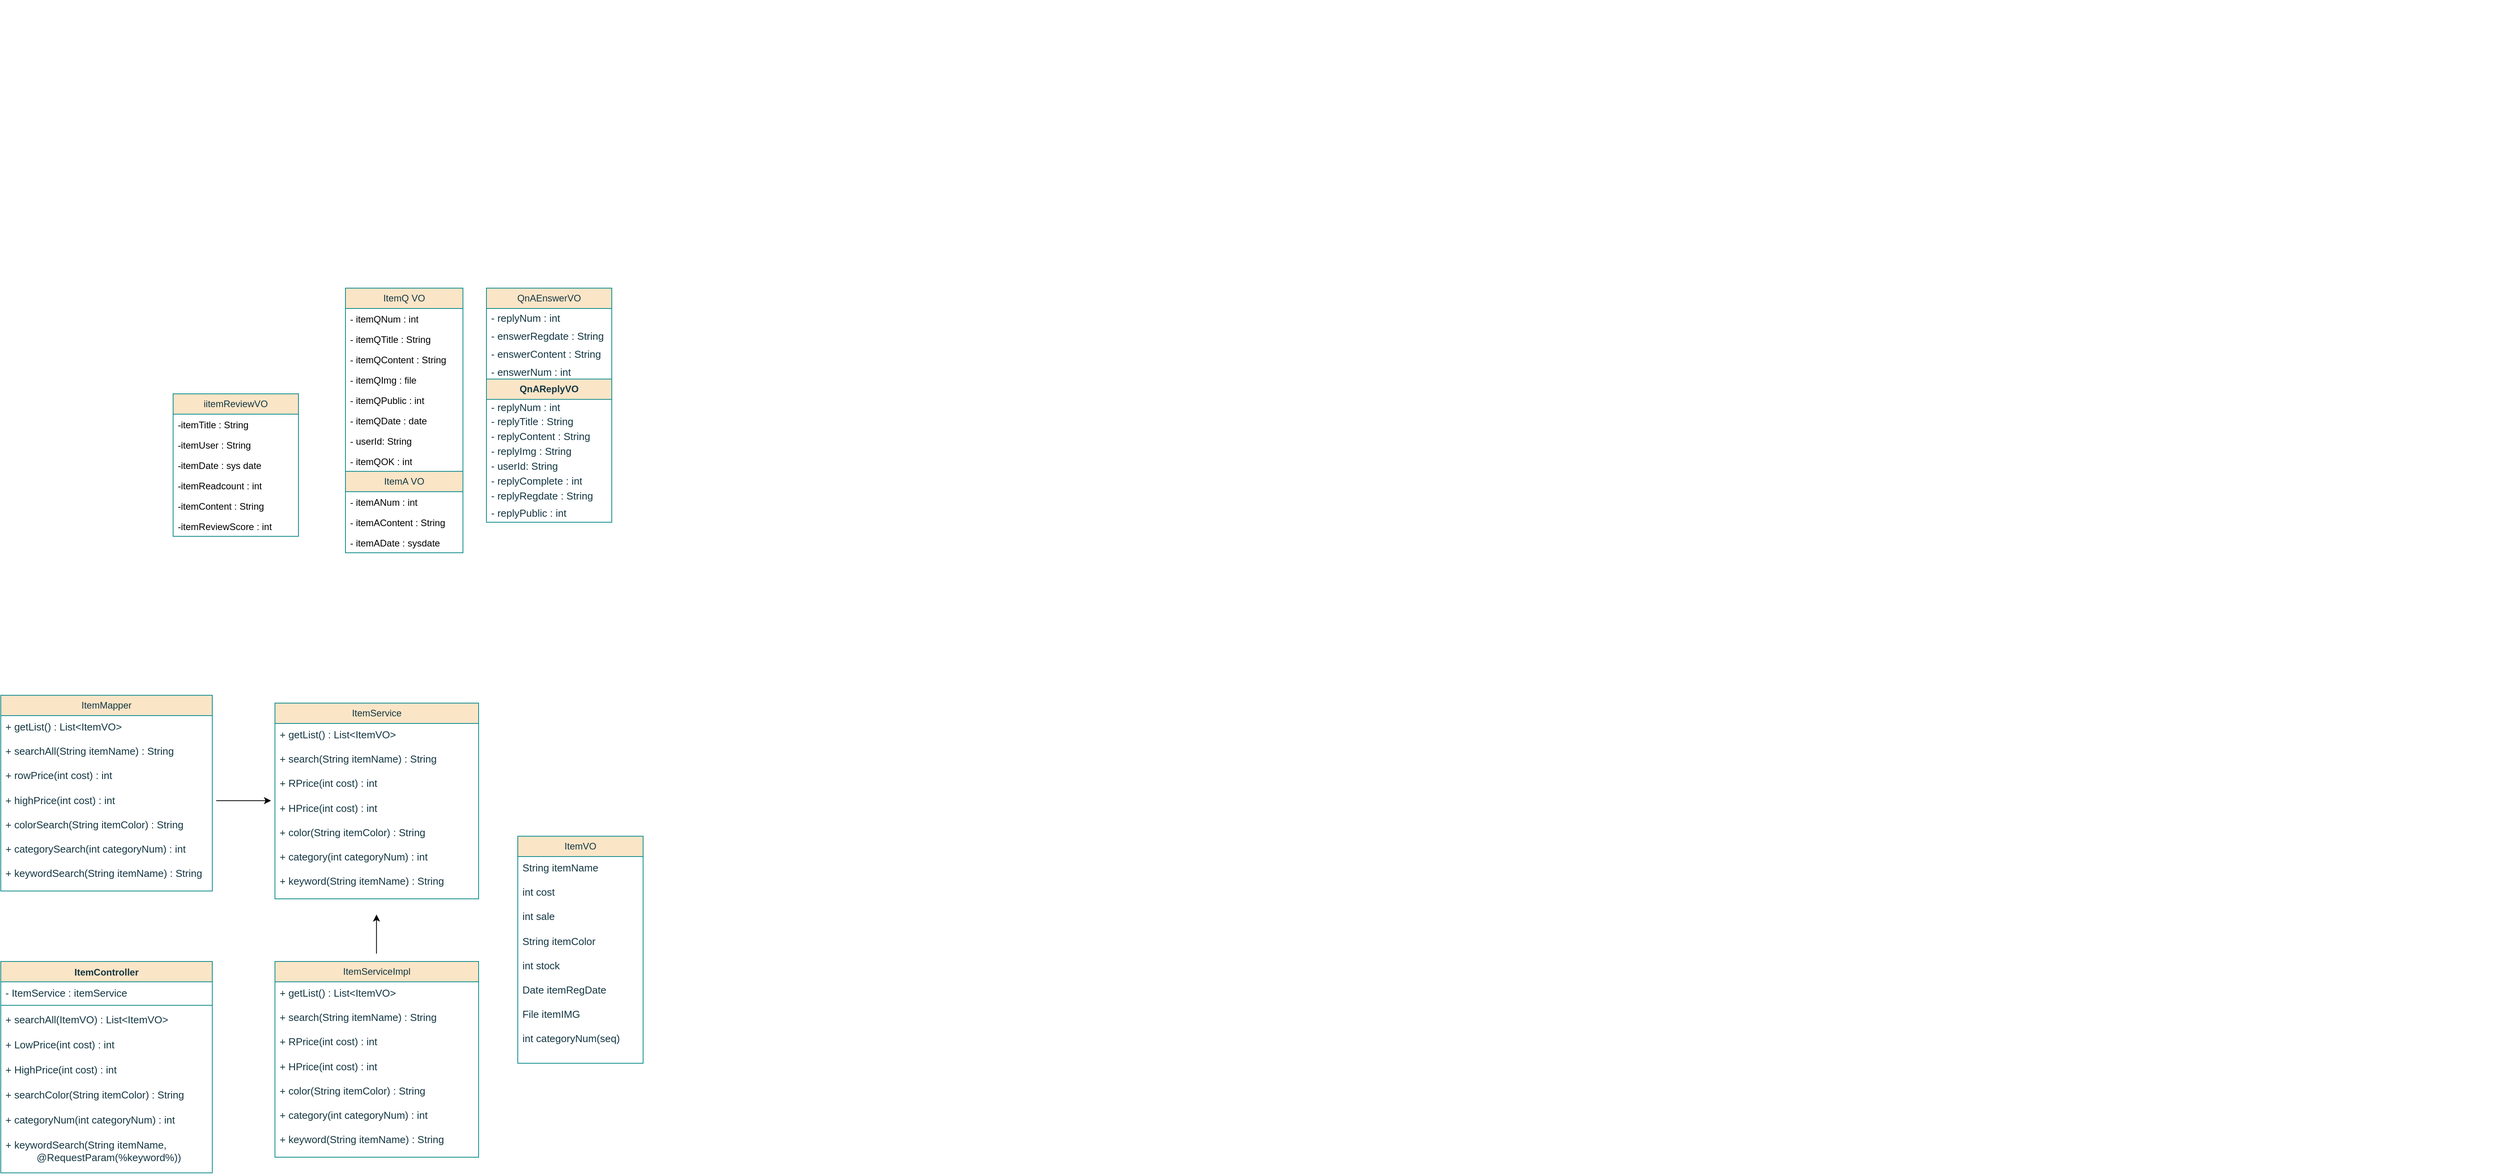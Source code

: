 <mxfile version="22.1.3" type="device">
  <diagram id="C5RBs43oDa-KdzZeNtuy" name="Page-1">
    <mxGraphModel dx="4003" dy="718" grid="1" gridSize="10" guides="1" tooltips="1" connect="1" arrows="0" fold="1" page="1" pageScale="1" pageWidth="827" pageHeight="1169" math="0" shadow="0">
      <root>
        <mxCell id="WIyWlLk6GJQsqaUBKTNV-0" />
        <mxCell id="WIyWlLk6GJQsqaUBKTNV-1" parent="WIyWlLk6GJQsqaUBKTNV-0" />
        <mxCell id="8c6NRnhZIq1jhhxibYP8-184" value="ItemVO" style="swimlane;fontStyle=0;childLayout=stackLayout;horizontal=1;startSize=26;fillColor=#FAE5C7;horizontalStack=0;resizeParent=1;resizeParentMax=0;resizeLast=0;collapsible=1;marginBottom=0;whiteSpace=wrap;html=1;labelBackgroundColor=none;strokeColor=#0F8B8D;fontColor=#143642;" parent="WIyWlLk6GJQsqaUBKTNV-1" vertex="1">
          <mxGeometry x="-1780" y="1420" width="160" height="290" as="geometry" />
        </mxCell>
        <mxCell id="8c6NRnhZIq1jhhxibYP8-185" value="String itemName&lt;br style=&quot;font-size: 13px;&quot;&gt;&lt;br style=&quot;font-size: 13px;&quot;&gt;int cost&lt;br style=&quot;font-size: 13px;&quot;&gt;&lt;br style=&quot;font-size: 13px;&quot;&gt;int sale&lt;br style=&quot;font-size: 13px;&quot;&gt;&lt;br style=&quot;font-size: 13px;&quot;&gt;String itemColor&lt;br style=&quot;font-size: 13px;&quot;&gt;&lt;br style=&quot;font-size: 13px;&quot;&gt;int stock&lt;br style=&quot;font-size: 13px;&quot;&gt;&lt;br style=&quot;font-size: 13px;&quot;&gt;Date itemRegDate&lt;br style=&quot;font-size: 13px;&quot;&gt;&lt;br style=&quot;font-size: 13px;&quot;&gt;File itemIMG&lt;br style=&quot;font-size: 13px;&quot;&gt;&lt;br style=&quot;font-size: 13px;&quot;&gt;int categoryNum(seq)" style="text;strokeColor=none;fillColor=none;align=left;verticalAlign=top;spacingLeft=4;spacingRight=4;overflow=hidden;rotatable=0;points=[[0,0.5],[1,0.5]];portConstraint=eastwest;whiteSpace=wrap;html=1;fontSize=13;labelBackgroundColor=none;fontColor=#143642;" parent="8c6NRnhZIq1jhhxibYP8-184" vertex="1">
          <mxGeometry y="26" width="160" height="264" as="geometry" />
        </mxCell>
        <mxCell id="8c6NRnhZIq1jhhxibYP8-151" value="QnAEnswerVO" style="swimlane;childLayout=stackLayout;horizontal=1;startSize=26;fillColor=#FAE5C7;horizontalStack=0;resizeParent=1;resizeParentMax=0;resizeLast=0;collapsible=1;marginBottom=0;whiteSpace=wrap;html=1;container=0;verticalAlign=middle;strokeOpacity=100;labelBackgroundColor=none;strokeColor=#0F8B8D;fontColor=#143642;fontStyle=0;" parent="WIyWlLk6GJQsqaUBKTNV-1" vertex="1">
          <mxGeometry x="-1820" y="720" width="160" height="118.308" as="geometry" />
        </mxCell>
        <mxCell id="8c6NRnhZIq1jhhxibYP8-152" value="- replyNum : int" style="text;strokeColor=none;fillColor=none;align=left;verticalAlign=middle;spacingLeft=4;spacingRight=4;overflow=hidden;rotatable=0;points=[[0,0.5],[1,0.5]];portConstraint=eastwest;whiteSpace=wrap;html=1;container=0;strokeOpacity=100;allowArrows=1;fontSize=13;labelBackgroundColor=none;fontColor=#143642;" parent="8c6NRnhZIq1jhhxibYP8-151" vertex="1">
          <mxGeometry y="26" width="160" height="23.077" as="geometry" />
        </mxCell>
        <mxCell id="8c6NRnhZIq1jhhxibYP8-155" value="- enswerRegdate : String" style="text;strokeColor=none;fillColor=none;align=left;verticalAlign=middle;spacingLeft=4;spacingRight=4;overflow=hidden;rotatable=0;points=[[0,0.5],[1,0.5]];portConstraint=eastwest;whiteSpace=wrap;html=1;container=0;strokeOpacity=100;allowArrows=1;fontSize=13;labelBackgroundColor=none;fontColor=#143642;" parent="8c6NRnhZIq1jhhxibYP8-151" vertex="1">
          <mxGeometry y="49.077" width="160" height="23.077" as="geometry" />
        </mxCell>
        <mxCell id="8c6NRnhZIq1jhhxibYP8-154" value="- enswerContent : String" style="text;strokeColor=none;fillColor=none;align=left;verticalAlign=middle;spacingLeft=4;spacingRight=4;overflow=hidden;rotatable=0;points=[[0,0.5],[1,0.5]];portConstraint=eastwest;whiteSpace=wrap;html=1;container=0;strokeOpacity=100;allowArrows=1;fontSize=13;labelBackgroundColor=none;fontColor=#143642;" parent="8c6NRnhZIq1jhhxibYP8-151" vertex="1">
          <mxGeometry y="72.154" width="160" height="23.077" as="geometry" />
        </mxCell>
        <mxCell id="8c6NRnhZIq1jhhxibYP8-153" value="- enswerNum : int" style="text;strokeColor=none;fillColor=none;align=left;verticalAlign=middle;spacingLeft=4;spacingRight=4;overflow=hidden;rotatable=0;points=[[0,0.5],[1,0.5]];portConstraint=eastwest;whiteSpace=wrap;html=1;container=0;strokeOpacity=100;allowArrows=1;fontSize=13;labelBackgroundColor=none;fontColor=#143642;" parent="8c6NRnhZIq1jhhxibYP8-151" vertex="1">
          <mxGeometry y="95.231" width="160" height="23.077" as="geometry" />
        </mxCell>
        <mxCell id="8c6NRnhZIq1jhhxibYP8-149" value="QnAReplyVO" style="swimlane;childLayout=stackLayout;horizontal=1;startSize=26;fillColor=#FAE5C7;horizontalStack=0;resizeParent=1;resizeParentMax=0;resizeLast=0;collapsible=1;marginBottom=0;whiteSpace=wrap;html=1;container=0;verticalAlign=middle;strokeOpacity=100;labelBackgroundColor=none;strokeColor=#0F8B8D;fontColor=#143642;" parent="WIyWlLk6GJQsqaUBKTNV-1" vertex="1">
          <mxGeometry x="-1820" y="836.12" width="160" height="182.88" as="geometry" />
        </mxCell>
        <mxCell id="8c6NRnhZIq1jhhxibYP8-156" value="- replyNum : int" style="text;strokeColor=none;fillColor=none;align=left;verticalAlign=middle;spacingLeft=4;spacingRight=4;overflow=hidden;rotatable=0;points=[[0,0.5],[1,0.5]];portConstraint=eastwest;whiteSpace=wrap;html=1;container=0;strokeOpacity=100;fontSize=13;labelBackgroundColor=none;fontColor=#143642;" parent="8c6NRnhZIq1jhhxibYP8-149" vertex="1">
          <mxGeometry y="26" width="160" height="18.84" as="geometry" />
        </mxCell>
        <mxCell id="8c6NRnhZIq1jhhxibYP8-157" value="- replyTitle : String" style="text;strokeColor=none;fillColor=none;align=left;verticalAlign=middle;spacingLeft=4;spacingRight=4;overflow=hidden;rotatable=0;points=[[0,0.5],[1,0.5]];portConstraint=eastwest;whiteSpace=wrap;html=1;container=0;strokeOpacity=100;fontSize=13;labelBackgroundColor=none;fontColor=#143642;" parent="8c6NRnhZIq1jhhxibYP8-149" vertex="1">
          <mxGeometry y="44.84" width="160" height="18.84" as="geometry" />
        </mxCell>
        <mxCell id="8c6NRnhZIq1jhhxibYP8-158" value="- replyContent : String" style="text;strokeColor=none;fillColor=none;align=left;verticalAlign=middle;spacingLeft=4;spacingRight=4;overflow=hidden;rotatable=0;points=[[0,0.5],[1,0.5]];portConstraint=eastwest;whiteSpace=wrap;html=1;container=0;strokeOpacity=100;fontSize=13;labelBackgroundColor=none;fontColor=#143642;" parent="8c6NRnhZIq1jhhxibYP8-149" vertex="1">
          <mxGeometry y="63.68" width="160" height="18.84" as="geometry" />
        </mxCell>
        <mxCell id="8c6NRnhZIq1jhhxibYP8-159" value="- replyImg : String" style="text;strokeColor=none;fillColor=none;align=left;verticalAlign=middle;spacingLeft=4;spacingRight=4;overflow=hidden;rotatable=0;points=[[0,0.5],[1,0.5]];portConstraint=eastwest;whiteSpace=wrap;html=1;container=0;strokeOpacity=100;fontSize=13;labelBackgroundColor=none;fontColor=#143642;" parent="8c6NRnhZIq1jhhxibYP8-149" vertex="1">
          <mxGeometry y="82.52" width="160" height="18.84" as="geometry" />
        </mxCell>
        <mxCell id="8c6NRnhZIq1jhhxibYP8-163" value="- userId: String" style="text;strokeColor=none;fillColor=none;align=left;verticalAlign=middle;spacingLeft=4;spacingRight=4;overflow=hidden;rotatable=0;points=[[0,0.5],[1,0.5]];portConstraint=eastwest;whiteSpace=wrap;html=1;container=0;strokeOpacity=100;fontSize=13;labelBackgroundColor=none;fontColor=#143642;" parent="8c6NRnhZIq1jhhxibYP8-149" vertex="1">
          <mxGeometry y="101.36" width="160" height="18.84" as="geometry" />
        </mxCell>
        <mxCell id="8c6NRnhZIq1jhhxibYP8-162" value="- replyComplete : int" style="text;strokeColor=none;fillColor=none;align=left;verticalAlign=middle;spacingLeft=4;spacingRight=4;overflow=hidden;rotatable=0;points=[[0,0.5],[1,0.5]];portConstraint=eastwest;whiteSpace=wrap;html=1;container=0;strokeOpacity=100;fontSize=13;labelBackgroundColor=none;fontColor=#143642;" parent="8c6NRnhZIq1jhhxibYP8-149" vertex="1">
          <mxGeometry y="120.2" width="160" height="18.84" as="geometry" />
        </mxCell>
        <mxCell id="8c6NRnhZIq1jhhxibYP8-161" value="- replyRegdate : String" style="text;strokeColor=none;fillColor=none;align=left;verticalAlign=middle;spacingLeft=4;spacingRight=4;overflow=hidden;rotatable=0;points=[[0,0.5],[1,0.5]];portConstraint=eastwest;whiteSpace=wrap;html=1;container=0;strokeOpacity=100;fontSize=13;labelBackgroundColor=none;fontColor=#143642;" parent="8c6NRnhZIq1jhhxibYP8-149" vertex="1">
          <mxGeometry y="139.04" width="160" height="18.84" as="geometry" />
        </mxCell>
        <mxCell id="8c6NRnhZIq1jhhxibYP8-160" value="- replyPublic : int" style="text;strokeColor=none;fillColor=none;align=left;verticalAlign=middle;spacingLeft=4;spacingRight=4;overflow=hidden;rotatable=0;points=[[0,0.5],[1,0.5]];portConstraint=eastwest;whiteSpace=wrap;html=1;container=0;strokeOpacity=100;fontSize=13;labelBackgroundColor=none;fontColor=#143642;" parent="8c6NRnhZIq1jhhxibYP8-149" vertex="1">
          <mxGeometry y="157.88" width="160" height="25" as="geometry" />
        </mxCell>
        <mxCell id="8c6NRnhZIq1jhhxibYP8-241" style="edgeStyle=orthogonalEdgeStyle;rounded=0;orthogonalLoop=1;jettySize=auto;html=1;exitX=0.5;exitY=1;exitDx=0;exitDy=0;strokeColor=#A8201A;fontColor=default;labelBackgroundColor=none;" parent="WIyWlLk6GJQsqaUBKTNV-1" edge="1">
          <mxGeometry relative="1" as="geometry">
            <mxPoint x="741" y="360" as="sourcePoint" />
            <mxPoint x="741" y="360" as="targetPoint" />
          </mxGeometry>
        </mxCell>
        <mxCell id="8c6NRnhZIq1jhhxibYP8-327" value="ItemQ VO" style="swimlane;fontStyle=0;childLayout=stackLayout;horizontal=1;startSize=26;fillColor=#FAE5C7;horizontalStack=0;resizeParent=1;resizeParentMax=0;resizeLast=0;collapsible=1;marginBottom=0;whiteSpace=wrap;html=1;strokeColor=#0F8B8D;fontColor=#143642;labelBackgroundColor=none;" parent="WIyWlLk6GJQsqaUBKTNV-1" vertex="1">
          <mxGeometry x="-2000" y="720" width="150" height="234" as="geometry" />
        </mxCell>
        <mxCell id="8c6NRnhZIq1jhhxibYP8-328" value="- itemQNum : int" style="text;strokeColor=none;fillColor=none;align=left;verticalAlign=top;spacingLeft=4;spacingRight=4;overflow=hidden;rotatable=0;points=[[0,0.5],[1,0.5]];portConstraint=eastwest;whiteSpace=wrap;html=1;" parent="8c6NRnhZIq1jhhxibYP8-327" vertex="1">
          <mxGeometry y="26" width="150" height="26" as="geometry" />
        </mxCell>
        <mxCell id="8c6NRnhZIq1jhhxibYP8-329" value="- itemQTitle : String" style="text;strokeColor=none;fillColor=none;align=left;verticalAlign=top;spacingLeft=4;spacingRight=4;overflow=hidden;rotatable=0;points=[[0,0.5],[1,0.5]];portConstraint=eastwest;whiteSpace=wrap;html=1;" parent="8c6NRnhZIq1jhhxibYP8-327" vertex="1">
          <mxGeometry y="52" width="150" height="26" as="geometry" />
        </mxCell>
        <mxCell id="8c6NRnhZIq1jhhxibYP8-330" value="- itemQContent : String" style="text;strokeColor=none;fillColor=none;align=left;verticalAlign=top;spacingLeft=4;spacingRight=4;overflow=hidden;rotatable=0;points=[[0,0.5],[1,0.5]];portConstraint=eastwest;whiteSpace=wrap;html=1;" parent="8c6NRnhZIq1jhhxibYP8-327" vertex="1">
          <mxGeometry y="78" width="150" height="26" as="geometry" />
        </mxCell>
        <mxCell id="8c6NRnhZIq1jhhxibYP8-331" value="- itemQImg : file" style="text;strokeColor=none;fillColor=none;align=left;verticalAlign=top;spacingLeft=4;spacingRight=4;overflow=hidden;rotatable=0;points=[[0,0.5],[1,0.5]];portConstraint=eastwest;whiteSpace=wrap;html=1;" parent="8c6NRnhZIq1jhhxibYP8-327" vertex="1">
          <mxGeometry y="104" width="150" height="26" as="geometry" />
        </mxCell>
        <mxCell id="8c6NRnhZIq1jhhxibYP8-332" value="- itemQPublic : int" style="text;strokeColor=none;fillColor=none;align=left;verticalAlign=top;spacingLeft=4;spacingRight=4;overflow=hidden;rotatable=0;points=[[0,0.5],[1,0.5]];portConstraint=eastwest;whiteSpace=wrap;html=1;" parent="8c6NRnhZIq1jhhxibYP8-327" vertex="1">
          <mxGeometry y="130" width="150" height="26" as="geometry" />
        </mxCell>
        <mxCell id="8c6NRnhZIq1jhhxibYP8-333" value="- itemQDate&amp;nbsp;: date" style="text;strokeColor=none;fillColor=none;align=left;verticalAlign=top;spacingLeft=4;spacingRight=4;overflow=hidden;rotatable=0;points=[[0,0.5],[1,0.5]];portConstraint=eastwest;whiteSpace=wrap;html=1;" parent="8c6NRnhZIq1jhhxibYP8-327" vertex="1">
          <mxGeometry y="156" width="150" height="26" as="geometry" />
        </mxCell>
        <mxCell id="8c6NRnhZIq1jhhxibYP8-335" value="- userId: String" style="text;strokeColor=none;fillColor=none;align=left;verticalAlign=top;spacingLeft=4;spacingRight=4;overflow=hidden;rotatable=0;points=[[0,0.5],[1,0.5]];portConstraint=eastwest;whiteSpace=wrap;html=1;" parent="8c6NRnhZIq1jhhxibYP8-327" vertex="1">
          <mxGeometry y="182" width="150" height="26" as="geometry" />
        </mxCell>
        <mxCell id="8c6NRnhZIq1jhhxibYP8-334" value="- itemQOK&amp;nbsp;: int" style="text;strokeColor=none;fillColor=none;align=left;verticalAlign=top;spacingLeft=4;spacingRight=4;overflow=hidden;rotatable=0;points=[[0,0.5],[1,0.5]];portConstraint=eastwest;whiteSpace=wrap;html=1;" parent="8c6NRnhZIq1jhhxibYP8-327" vertex="1">
          <mxGeometry y="208" width="150" height="26" as="geometry" />
        </mxCell>
        <mxCell id="8c6NRnhZIq1jhhxibYP8-340" value="ItemA VO" style="swimlane;fontStyle=0;childLayout=stackLayout;horizontal=1;startSize=26;fillColor=#FAE5C7;horizontalStack=0;resizeParent=1;resizeParentMax=0;resizeLast=0;collapsible=1;marginBottom=0;whiteSpace=wrap;html=1;strokeColor=#0F8B8D;fontColor=#143642;labelBackgroundColor=none;" parent="WIyWlLk6GJQsqaUBKTNV-1" vertex="1">
          <mxGeometry x="-2000" y="954" width="150" height="104" as="geometry" />
        </mxCell>
        <mxCell id="8c6NRnhZIq1jhhxibYP8-341" value="- itemANum : int" style="text;strokeColor=none;fillColor=none;align=left;verticalAlign=top;spacingLeft=4;spacingRight=4;overflow=hidden;rotatable=0;points=[[0,0.5],[1,0.5]];portConstraint=eastwest;whiteSpace=wrap;html=1;" parent="8c6NRnhZIq1jhhxibYP8-340" vertex="1">
          <mxGeometry y="26" width="150" height="26" as="geometry" />
        </mxCell>
        <mxCell id="8c6NRnhZIq1jhhxibYP8-342" value="- itemAContent : String" style="text;strokeColor=none;fillColor=none;align=left;verticalAlign=top;spacingLeft=4;spacingRight=4;overflow=hidden;rotatable=0;points=[[0,0.5],[1,0.5]];portConstraint=eastwest;whiteSpace=wrap;html=1;" parent="8c6NRnhZIq1jhhxibYP8-340" vertex="1">
          <mxGeometry y="52" width="150" height="26" as="geometry" />
        </mxCell>
        <mxCell id="8c6NRnhZIq1jhhxibYP8-343" value="- itemADate : sysdate" style="text;strokeColor=none;fillColor=none;align=left;verticalAlign=top;spacingLeft=4;spacingRight=4;overflow=hidden;rotatable=0;points=[[0,0.5],[1,0.5]];portConstraint=eastwest;whiteSpace=wrap;html=1;" parent="8c6NRnhZIq1jhhxibYP8-340" vertex="1">
          <mxGeometry y="78" width="150" height="26" as="geometry" />
        </mxCell>
        <mxCell id="8c6NRnhZIq1jhhxibYP8-344" value="iitemReviewVO" style="swimlane;fontStyle=0;childLayout=stackLayout;horizontal=1;startSize=26;fillColor=#FAE5C7;horizontalStack=0;resizeParent=1;resizeParentMax=0;resizeLast=0;collapsible=1;marginBottom=0;whiteSpace=wrap;html=1;strokeColor=#0F8B8D;fontColor=#143642;labelBackgroundColor=none;" parent="WIyWlLk6GJQsqaUBKTNV-1" vertex="1">
          <mxGeometry x="-2220" y="855" width="160" height="182" as="geometry" />
        </mxCell>
        <mxCell id="8c6NRnhZIq1jhhxibYP8-345" value="-itemTitle : String" style="text;strokeColor=none;fillColor=none;align=left;verticalAlign=top;spacingLeft=4;spacingRight=4;overflow=hidden;rotatable=0;points=[[0,0.5],[1,0.5]];portConstraint=eastwest;whiteSpace=wrap;html=1;" parent="8c6NRnhZIq1jhhxibYP8-344" vertex="1">
          <mxGeometry y="26" width="160" height="26" as="geometry" />
        </mxCell>
        <mxCell id="8c6NRnhZIq1jhhxibYP8-346" value="-itemUser : String" style="text;strokeColor=none;fillColor=none;align=left;verticalAlign=top;spacingLeft=4;spacingRight=4;overflow=hidden;rotatable=0;points=[[0,0.5],[1,0.5]];portConstraint=eastwest;whiteSpace=wrap;html=1;" parent="8c6NRnhZIq1jhhxibYP8-344" vertex="1">
          <mxGeometry y="52" width="160" height="26" as="geometry" />
        </mxCell>
        <mxCell id="8c6NRnhZIq1jhhxibYP8-347" value="-itemDate : sys date" style="text;strokeColor=none;fillColor=none;align=left;verticalAlign=top;spacingLeft=4;spacingRight=4;overflow=hidden;rotatable=0;points=[[0,0.5],[1,0.5]];portConstraint=eastwest;whiteSpace=wrap;html=1;" parent="8c6NRnhZIq1jhhxibYP8-344" vertex="1">
          <mxGeometry y="78" width="160" height="26" as="geometry" />
        </mxCell>
        <mxCell id="8c6NRnhZIq1jhhxibYP8-348" value="-itemReadcount : int" style="text;strokeColor=none;fillColor=none;align=left;verticalAlign=top;spacingLeft=4;spacingRight=4;overflow=hidden;rotatable=0;points=[[0,0.5],[1,0.5]];portConstraint=eastwest;whiteSpace=wrap;html=1;" parent="8c6NRnhZIq1jhhxibYP8-344" vertex="1">
          <mxGeometry y="104" width="160" height="26" as="geometry" />
        </mxCell>
        <mxCell id="8c6NRnhZIq1jhhxibYP8-349" value="-itemContent : String" style="text;strokeColor=none;fillColor=none;align=left;verticalAlign=top;spacingLeft=4;spacingRight=4;overflow=hidden;rotatable=0;points=[[0,0.5],[1,0.5]];portConstraint=eastwest;whiteSpace=wrap;html=1;" parent="8c6NRnhZIq1jhhxibYP8-344" vertex="1">
          <mxGeometry y="130" width="160" height="26" as="geometry" />
        </mxCell>
        <mxCell id="8c6NRnhZIq1jhhxibYP8-350" value="-itemReviewScore : int" style="text;strokeColor=none;fillColor=none;align=left;verticalAlign=top;spacingLeft=4;spacingRight=4;overflow=hidden;rotatable=0;points=[[0,0.5],[1,0.5]];portConstraint=eastwest;whiteSpace=wrap;html=1;" parent="8c6NRnhZIq1jhhxibYP8-344" vertex="1">
          <mxGeometry y="156" width="160" height="26" as="geometry" />
        </mxCell>
        <mxCell id="04j1NuB-RJmvJXshcofI-2" value="ItemMapper" style="swimlane;fontStyle=0;childLayout=stackLayout;horizontal=1;startSize=26;fillColor=#FAE5C7;horizontalStack=0;resizeParent=1;resizeParentMax=0;resizeLast=0;collapsible=1;marginBottom=0;whiteSpace=wrap;html=1;labelBackgroundColor=none;strokeColor=#0F8B8D;fontColor=#143642;" vertex="1" parent="WIyWlLk6GJQsqaUBKTNV-1">
          <mxGeometry x="-2440" y="1240" width="270" height="250" as="geometry" />
        </mxCell>
        <mxCell id="04j1NuB-RJmvJXshcofI-3" value="+ getList() : List&amp;lt;ItemVO&amp;gt;&lt;br&gt;&lt;br&gt;+ searchAll(String itemName) : String&lt;br&gt;&lt;br&gt;+ rowPrice(int cost) : int&lt;br&gt;&lt;br&gt;+ highPrice(int cost) : int&lt;br&gt;&lt;br&gt;+ colorSearch(String itemColor) : String&lt;br&gt;&lt;br&gt;+ categorySearch(int categoryNum) : int&lt;br style=&quot;font-size: 13px;&quot;&gt;&lt;br style=&quot;font-size: 13px;&quot;&gt;+ keywordSearch(String itemName) : String" style="text;strokeColor=none;fillColor=none;align=left;verticalAlign=top;spacingLeft=4;spacingRight=4;overflow=hidden;rotatable=0;points=[[0,0.5],[1,0.5]];portConstraint=eastwest;whiteSpace=wrap;html=1;fontSize=13;labelBackgroundColor=none;fontColor=#143642;" vertex="1" parent="04j1NuB-RJmvJXshcofI-2">
          <mxGeometry y="26" width="270" height="224" as="geometry" />
        </mxCell>
        <mxCell id="04j1NuB-RJmvJXshcofI-4" value="ItemService" style="swimlane;fontStyle=0;childLayout=stackLayout;horizontal=1;startSize=26;fillColor=#FAE5C7;horizontalStack=0;resizeParent=1;resizeParentMax=0;resizeLast=0;collapsible=1;marginBottom=0;whiteSpace=wrap;html=1;labelBackgroundColor=none;strokeColor=#0F8B8D;fontColor=#143642;" vertex="1" parent="WIyWlLk6GJQsqaUBKTNV-1">
          <mxGeometry x="-2090" y="1250" width="260" height="250" as="geometry" />
        </mxCell>
        <mxCell id="04j1NuB-RJmvJXshcofI-5" value="+ getList() : List&amp;lt;ItemVO&amp;gt;&lt;br&gt;&lt;br&gt;+ search(String itemName) : String&lt;br&gt;&lt;br&gt;+ RPrice(int cost) : int&lt;br&gt;&lt;br&gt;+ HPrice(int cost) : int&lt;br&gt;&lt;br&gt;+ color(String itemColor) : String&lt;br&gt;&lt;br&gt;+ category(int categoryNum) : int&lt;br style=&quot;font-size: 13px;&quot;&gt;&lt;br&gt;+ keyword(String itemName) : String" style="text;strokeColor=none;fillColor=none;align=left;verticalAlign=top;spacingLeft=4;spacingRight=4;overflow=hidden;rotatable=0;points=[[0,0.5],[1,0.5]];portConstraint=eastwest;whiteSpace=wrap;html=1;fontSize=13;labelBackgroundColor=none;fontColor=#143642;" vertex="1" parent="04j1NuB-RJmvJXshcofI-4">
          <mxGeometry y="26" width="260" height="224" as="geometry" />
        </mxCell>
        <mxCell id="04j1NuB-RJmvJXshcofI-6" value="" style="endArrow=classic;html=1;rounded=0;" edge="1" parent="WIyWlLk6GJQsqaUBKTNV-1">
          <mxGeometry width="50" height="50" relative="1" as="geometry">
            <mxPoint x="-2165" y="1374.63" as="sourcePoint" />
            <mxPoint x="-2095" y="1374.63" as="targetPoint" />
          </mxGeometry>
        </mxCell>
        <mxCell id="04j1NuB-RJmvJXshcofI-7" value="ItemServiceImpl" style="swimlane;fontStyle=0;childLayout=stackLayout;horizontal=1;startSize=26;fillColor=#FAE5C7;horizontalStack=0;resizeParent=1;resizeParentMax=0;resizeLast=0;collapsible=1;marginBottom=0;whiteSpace=wrap;html=1;labelBackgroundColor=none;strokeColor=#0F8B8D;fontColor=#143642;" vertex="1" parent="WIyWlLk6GJQsqaUBKTNV-1">
          <mxGeometry x="-2090" y="1580" width="260" height="250" as="geometry" />
        </mxCell>
        <mxCell id="04j1NuB-RJmvJXshcofI-8" value="+ getList() : List&amp;lt;ItemVO&amp;gt;&lt;br&gt;&lt;br&gt;+ search(String itemName) : String&lt;br&gt;&lt;br&gt;+ RPrice(int cost) : int&lt;br&gt;&lt;br&gt;+ HPrice(int cost) : int&lt;br&gt;&lt;br&gt;+ color(String itemColor) : String&lt;br&gt;&lt;br&gt;+ category(int categoryNum) : int&lt;br style=&quot;font-size: 13px;&quot;&gt;&lt;br&gt;+ keyword(String itemName) : String" style="text;strokeColor=none;fillColor=none;align=left;verticalAlign=top;spacingLeft=4;spacingRight=4;overflow=hidden;rotatable=0;points=[[0,0.5],[1,0.5]];portConstraint=eastwest;whiteSpace=wrap;html=1;fontSize=13;labelBackgroundColor=none;fontColor=#143642;" vertex="1" parent="04j1NuB-RJmvJXshcofI-7">
          <mxGeometry y="26" width="260" height="224" as="geometry" />
        </mxCell>
        <mxCell id="04j1NuB-RJmvJXshcofI-9" value="" style="endArrow=classic;html=1;rounded=0;" edge="1" parent="WIyWlLk6GJQsqaUBKTNV-1">
          <mxGeometry width="50" height="50" relative="1" as="geometry">
            <mxPoint x="-1960.37" y="1570" as="sourcePoint" />
            <mxPoint x="-1960.37" y="1520" as="targetPoint" />
            <Array as="points">
              <mxPoint x="-1960.37" y="1550" />
            </Array>
          </mxGeometry>
        </mxCell>
        <mxCell id="04j1NuB-RJmvJXshcofI-10" value="ItemController" style="swimlane;fontStyle=1;align=center;verticalAlign=top;childLayout=stackLayout;horizontal=1;startSize=26;horizontalStack=0;resizeParent=1;resizeLast=0;collapsible=1;marginBottom=0;rounded=0;shadow=0;strokeWidth=1;fontSize=12;labelBackgroundColor=none;fillColor=#FAE5C7;strokeColor=#0F8B8D;fontColor=#143642;" vertex="1" parent="WIyWlLk6GJQsqaUBKTNV-1">
          <mxGeometry x="-2440" y="1580" width="270" height="270" as="geometry">
            <mxRectangle x="340" y="380" width="170" height="26" as="alternateBounds" />
          </mxGeometry>
        </mxCell>
        <mxCell id="04j1NuB-RJmvJXshcofI-11" value="- ItemService : itemService" style="text;align=left;verticalAlign=top;spacingLeft=4;spacingRight=4;overflow=hidden;rotatable=0;points=[[0,0.5],[1,0.5]];portConstraint=eastwest;fontSize=13;labelBackgroundColor=none;fontColor=#143642;" vertex="1" parent="04j1NuB-RJmvJXshcofI-10">
          <mxGeometry y="26" width="270" height="26" as="geometry" />
        </mxCell>
        <mxCell id="04j1NuB-RJmvJXshcofI-16" value="" style="line;html=1;strokeWidth=1;align=left;verticalAlign=middle;spacingTop=-1;spacingLeft=3;spacingRight=3;rotatable=0;labelPosition=right;points=[];portConstraint=eastwest;fontSize=13;labelBackgroundColor=none;fillColor=#FAE5C7;strokeColor=#0F8B8D;fontColor=#143642;" vertex="1" parent="04j1NuB-RJmvJXshcofI-10">
          <mxGeometry y="52" width="270" height="8" as="geometry" />
        </mxCell>
        <mxCell id="04j1NuB-RJmvJXshcofI-17" value="+ searchAll(ItemVO) : List&lt;ItemVO&gt;&#xa;&#xa;+ LowPrice(int cost) : int&#xa;&#xa;+ HighPrice(int cost) : int&#xa;&#xa;+ searchColor(String itemColor) : String&#xa;&#xa;+ categoryNum(int categoryNum) : int&#xa;&#xa;+ keywordSearch(String itemName,&#xa;           @RequestParam(%keyword%))&#xa;    &#xa;" style="text;align=left;verticalAlign=top;spacingLeft=4;spacingRight=4;overflow=hidden;rotatable=0;points=[[0,0.5],[1,0.5]];portConstraint=eastwest;fontSize=13;labelBackgroundColor=none;fontColor=#143642;" vertex="1" parent="04j1NuB-RJmvJXshcofI-10">
          <mxGeometry y="60" width="270" height="210" as="geometry" />
        </mxCell>
      </root>
    </mxGraphModel>
  </diagram>
</mxfile>
